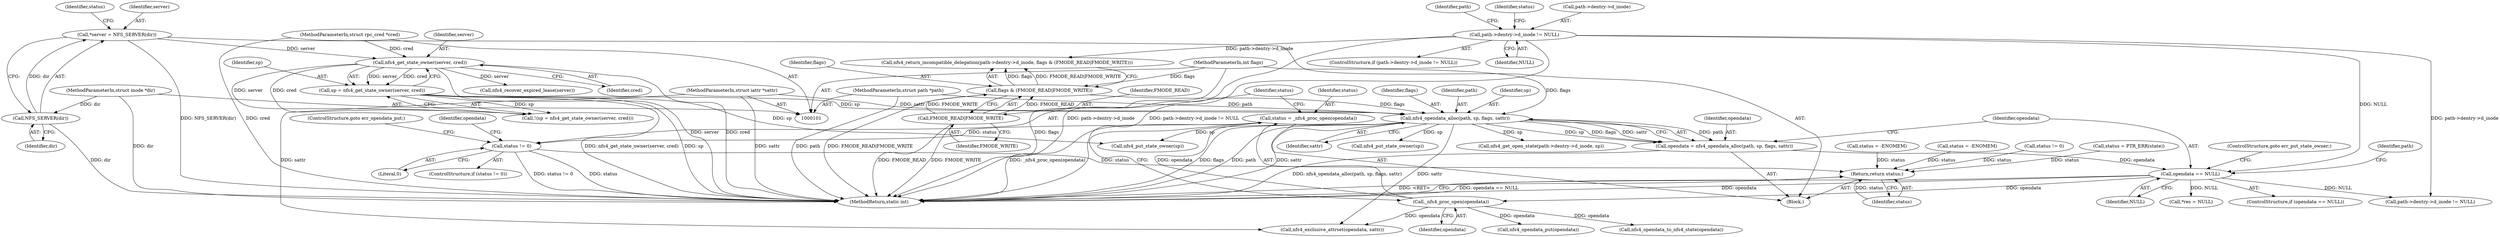 digraph "1_linux_dc0b027dfadfcb8a5504f7d8052754bf8d501ab9_1@API" {
"1000199" [label="(Call,status = _nfs4_proc_open(opendata))"];
"1000201" [label="(Call,_nfs4_proc_open(opendata))"];
"1000176" [label="(Call,opendata == NULL)"];
"1000168" [label="(Call,opendata = nfs4_opendata_alloc(path, sp, flags, sattr))"];
"1000170" [label="(Call,nfs4_opendata_alloc(path, sp, flags, sattr))"];
"1000103" [label="(MethodParameterIn,struct path *path)"];
"1000127" [label="(Call,sp = nfs4_get_state_owner(server, cred))"];
"1000129" [label="(Call,nfs4_get_state_owner(server, cred))"];
"1000115" [label="(Call,*server = NFS_SERVER(dir))"];
"1000117" [label="(Call,NFS_SERVER(dir))"];
"1000102" [label="(MethodParameterIn,struct inode *dir)"];
"1000106" [label="(MethodParameterIn,struct rpc_cred *cred)"];
"1000159" [label="(Call,flags & (FMODE_READ|FMODE_WRITE))"];
"1000104" [label="(MethodParameterIn,int flags)"];
"1000161" [label="(Call,FMODE_READ|FMODE_WRITE)"];
"1000105" [label="(MethodParameterIn,struct iattr *sattr)"];
"1000146" [label="(Call,path->dentry->d_inode != NULL)"];
"1000204" [label="(Call,status != 0)"];
"1000252" [label="(Return,return status;)"];
"1000160" [label="(Identifier,flags)"];
"1000104" [label="(MethodParameterIn,int flags)"];
"1000138" [label="(Call,nfs4_recover_expired_lease(server))"];
"1000103" [label="(MethodParameterIn,struct path *path)"];
"1000129" [label="(Call,nfs4_get_state_owner(server, cred))"];
"1000128" [label="(Identifier,sp)"];
"1000116" [label="(Identifier,server)"];
"1000146" [label="(Call,path->dentry->d_inode != NULL)"];
"1000245" [label="(Call,nfs4_put_state_owner(sp))"];
"1000163" [label="(Identifier,FMODE_WRITE)"];
"1000156" [label="(Identifier,path)"];
"1000161" [label="(Call,FMODE_READ|FMODE_WRITE)"];
"1000115" [label="(Call,*server = NFS_SERVER(dir))"];
"1000175" [label="(ControlStructure,if (opendata == NULL))"];
"1000201" [label="(Call,_nfs4_proc_open(opendata))"];
"1000127" [label="(Call,sp = nfs4_get_state_owner(server, cred))"];
"1000162" [label="(Identifier,FMODE_READ)"];
"1000122" [label="(Identifier,status)"];
"1000176" [label="(Call,opendata == NULL)"];
"1000108" [label="(Block,)"];
"1000199" [label="(Call,status = _nfs4_proc_open(opendata))"];
"1000177" [label="(Identifier,opendata)"];
"1000204" [label="(Call,status != 0)"];
"1000179" [label="(ControlStructure,goto err_put_state_owner;)"];
"1000169" [label="(Identifier,opendata)"];
"1000130" [label="(Identifier,server)"];
"1000203" [label="(ControlStructure,if (status != 0))"];
"1000216" [label="(Call,nfs4_exclusive_attrset(opendata, sattr))"];
"1000192" [label="(Call,nfs4_get_open_state(path->dentry->d_inode, sp))"];
"1000170" [label="(Call,nfs4_opendata_alloc(path, sp, flags, sattr))"];
"1000165" [label="(Identifier,status)"];
"1000168" [label="(Call,opendata = nfs4_opendata_alloc(path, sp, flags, sattr))"];
"1000242" [label="(Call,nfs4_opendata_put(opendata))"];
"1000181" [label="(Call,path->dentry->d_inode != NULL)"];
"1000200" [label="(Identifier,status)"];
"1000254" [label="(MethodReturn,static int)"];
"1000205" [label="(Identifier,status)"];
"1000159" [label="(Call,flags & (FMODE_READ|FMODE_WRITE))"];
"1000131" [label="(Identifier,cred)"];
"1000206" [label="(Literal,0)"];
"1000174" [label="(Identifier,sattr)"];
"1000121" [label="(Call,status = -ENOMEM)"];
"1000117" [label="(Call,NFS_SERVER(dir))"];
"1000102" [label="(MethodParameterIn,struct inode *dir)"];
"1000164" [label="(Call,status = -ENOMEM)"];
"1000184" [label="(Identifier,path)"];
"1000178" [label="(Identifier,NULL)"];
"1000172" [label="(Identifier,sp)"];
"1000141" [label="(Call,status != 0)"];
"1000173" [label="(Identifier,flags)"];
"1000233" [label="(Call,nfs4_put_state_owner(sp))"];
"1000153" [label="(Call,nfs4_return_incompatible_delegation(path->dentry->d_inode, flags & (FMODE_READ|FMODE_WRITE)))"];
"1000147" [label="(Call,path->dentry->d_inode)"];
"1000126" [label="(Call,!(sp = nfs4_get_state_owner(server, cred)))"];
"1000145" [label="(ControlStructure,if (path->dentry->d_inode != NULL))"];
"1000223" [label="(Call,status = PTR_ERR(state))"];
"1000105" [label="(MethodParameterIn,struct iattr *sattr)"];
"1000212" [label="(Identifier,opendata)"];
"1000152" [label="(Identifier,NULL)"];
"1000221" [label="(Call,nfs4_opendata_to_nfs4_state(opendata))"];
"1000252" [label="(Return,return status;)"];
"1000253" [label="(Identifier,status)"];
"1000207" [label="(ControlStructure,goto err_opendata_put;)"];
"1000106" [label="(MethodParameterIn,struct rpc_cred *cred)"];
"1000118" [label="(Identifier,dir)"];
"1000171" [label="(Identifier,path)"];
"1000202" [label="(Identifier,opendata)"];
"1000248" [label="(Call,*res = NULL)"];
"1000199" -> "1000108"  [label="AST: "];
"1000199" -> "1000201"  [label="CFG: "];
"1000200" -> "1000199"  [label="AST: "];
"1000201" -> "1000199"  [label="AST: "];
"1000205" -> "1000199"  [label="CFG: "];
"1000199" -> "1000254"  [label="DDG: _nfs4_proc_open(opendata)"];
"1000201" -> "1000199"  [label="DDG: opendata"];
"1000199" -> "1000204"  [label="DDG: status"];
"1000201" -> "1000202"  [label="CFG: "];
"1000202" -> "1000201"  [label="AST: "];
"1000176" -> "1000201"  [label="DDG: opendata"];
"1000201" -> "1000216"  [label="DDG: opendata"];
"1000201" -> "1000221"  [label="DDG: opendata"];
"1000201" -> "1000242"  [label="DDG: opendata"];
"1000176" -> "1000175"  [label="AST: "];
"1000176" -> "1000178"  [label="CFG: "];
"1000177" -> "1000176"  [label="AST: "];
"1000178" -> "1000176"  [label="AST: "];
"1000179" -> "1000176"  [label="CFG: "];
"1000184" -> "1000176"  [label="CFG: "];
"1000176" -> "1000254"  [label="DDG: opendata == NULL"];
"1000176" -> "1000254"  [label="DDG: opendata"];
"1000168" -> "1000176"  [label="DDG: opendata"];
"1000146" -> "1000176"  [label="DDG: NULL"];
"1000176" -> "1000181"  [label="DDG: NULL"];
"1000176" -> "1000248"  [label="DDG: NULL"];
"1000168" -> "1000108"  [label="AST: "];
"1000168" -> "1000170"  [label="CFG: "];
"1000169" -> "1000168"  [label="AST: "];
"1000170" -> "1000168"  [label="AST: "];
"1000177" -> "1000168"  [label="CFG: "];
"1000168" -> "1000254"  [label="DDG: nfs4_opendata_alloc(path, sp, flags, sattr)"];
"1000170" -> "1000168"  [label="DDG: path"];
"1000170" -> "1000168"  [label="DDG: sp"];
"1000170" -> "1000168"  [label="DDG: flags"];
"1000170" -> "1000168"  [label="DDG: sattr"];
"1000170" -> "1000174"  [label="CFG: "];
"1000171" -> "1000170"  [label="AST: "];
"1000172" -> "1000170"  [label="AST: "];
"1000173" -> "1000170"  [label="AST: "];
"1000174" -> "1000170"  [label="AST: "];
"1000170" -> "1000254"  [label="DDG: flags"];
"1000170" -> "1000254"  [label="DDG: path"];
"1000170" -> "1000254"  [label="DDG: sattr"];
"1000103" -> "1000170"  [label="DDG: path"];
"1000127" -> "1000170"  [label="DDG: sp"];
"1000159" -> "1000170"  [label="DDG: flags"];
"1000104" -> "1000170"  [label="DDG: flags"];
"1000105" -> "1000170"  [label="DDG: sattr"];
"1000170" -> "1000192"  [label="DDG: sp"];
"1000170" -> "1000216"  [label="DDG: sattr"];
"1000170" -> "1000233"  [label="DDG: sp"];
"1000170" -> "1000245"  [label="DDG: sp"];
"1000103" -> "1000101"  [label="AST: "];
"1000103" -> "1000254"  [label="DDG: path"];
"1000127" -> "1000126"  [label="AST: "];
"1000127" -> "1000129"  [label="CFG: "];
"1000128" -> "1000127"  [label="AST: "];
"1000129" -> "1000127"  [label="AST: "];
"1000126" -> "1000127"  [label="CFG: "];
"1000127" -> "1000254"  [label="DDG: nfs4_get_state_owner(server, cred)"];
"1000127" -> "1000254"  [label="DDG: sp"];
"1000127" -> "1000126"  [label="DDG: sp"];
"1000129" -> "1000127"  [label="DDG: server"];
"1000129" -> "1000127"  [label="DDG: cred"];
"1000127" -> "1000245"  [label="DDG: sp"];
"1000129" -> "1000131"  [label="CFG: "];
"1000130" -> "1000129"  [label="AST: "];
"1000131" -> "1000129"  [label="AST: "];
"1000129" -> "1000254"  [label="DDG: server"];
"1000129" -> "1000254"  [label="DDG: cred"];
"1000129" -> "1000126"  [label="DDG: server"];
"1000129" -> "1000126"  [label="DDG: cred"];
"1000115" -> "1000129"  [label="DDG: server"];
"1000106" -> "1000129"  [label="DDG: cred"];
"1000129" -> "1000138"  [label="DDG: server"];
"1000115" -> "1000108"  [label="AST: "];
"1000115" -> "1000117"  [label="CFG: "];
"1000116" -> "1000115"  [label="AST: "];
"1000117" -> "1000115"  [label="AST: "];
"1000122" -> "1000115"  [label="CFG: "];
"1000115" -> "1000254"  [label="DDG: NFS_SERVER(dir)"];
"1000117" -> "1000115"  [label="DDG: dir"];
"1000117" -> "1000118"  [label="CFG: "];
"1000118" -> "1000117"  [label="AST: "];
"1000117" -> "1000254"  [label="DDG: dir"];
"1000102" -> "1000117"  [label="DDG: dir"];
"1000102" -> "1000101"  [label="AST: "];
"1000102" -> "1000254"  [label="DDG: dir"];
"1000106" -> "1000101"  [label="AST: "];
"1000106" -> "1000254"  [label="DDG: cred"];
"1000159" -> "1000153"  [label="AST: "];
"1000159" -> "1000161"  [label="CFG: "];
"1000160" -> "1000159"  [label="AST: "];
"1000161" -> "1000159"  [label="AST: "];
"1000153" -> "1000159"  [label="CFG: "];
"1000159" -> "1000254"  [label="DDG: FMODE_READ|FMODE_WRITE"];
"1000159" -> "1000153"  [label="DDG: flags"];
"1000159" -> "1000153"  [label="DDG: FMODE_READ|FMODE_WRITE"];
"1000104" -> "1000159"  [label="DDG: flags"];
"1000161" -> "1000159"  [label="DDG: FMODE_READ"];
"1000161" -> "1000159"  [label="DDG: FMODE_WRITE"];
"1000104" -> "1000101"  [label="AST: "];
"1000104" -> "1000254"  [label="DDG: flags"];
"1000161" -> "1000163"  [label="CFG: "];
"1000162" -> "1000161"  [label="AST: "];
"1000163" -> "1000161"  [label="AST: "];
"1000161" -> "1000254"  [label="DDG: FMODE_WRITE"];
"1000161" -> "1000254"  [label="DDG: FMODE_READ"];
"1000105" -> "1000101"  [label="AST: "];
"1000105" -> "1000254"  [label="DDG: sattr"];
"1000105" -> "1000216"  [label="DDG: sattr"];
"1000146" -> "1000145"  [label="AST: "];
"1000146" -> "1000152"  [label="CFG: "];
"1000147" -> "1000146"  [label="AST: "];
"1000152" -> "1000146"  [label="AST: "];
"1000156" -> "1000146"  [label="CFG: "];
"1000165" -> "1000146"  [label="CFG: "];
"1000146" -> "1000254"  [label="DDG: path->dentry->d_inode != NULL"];
"1000146" -> "1000254"  [label="DDG: path->dentry->d_inode"];
"1000146" -> "1000153"  [label="DDG: path->dentry->d_inode"];
"1000146" -> "1000181"  [label="DDG: path->dentry->d_inode"];
"1000204" -> "1000203"  [label="AST: "];
"1000204" -> "1000206"  [label="CFG: "];
"1000205" -> "1000204"  [label="AST: "];
"1000206" -> "1000204"  [label="AST: "];
"1000207" -> "1000204"  [label="CFG: "];
"1000212" -> "1000204"  [label="CFG: "];
"1000204" -> "1000254"  [label="DDG: status"];
"1000204" -> "1000254"  [label="DDG: status != 0"];
"1000204" -> "1000252"  [label="DDG: status"];
"1000252" -> "1000108"  [label="AST: "];
"1000252" -> "1000253"  [label="CFG: "];
"1000253" -> "1000252"  [label="AST: "];
"1000254" -> "1000252"  [label="CFG: "];
"1000252" -> "1000254"  [label="DDG: <RET>"];
"1000253" -> "1000252"  [label="DDG: status"];
"1000141" -> "1000252"  [label="DDG: status"];
"1000121" -> "1000252"  [label="DDG: status"];
"1000223" -> "1000252"  [label="DDG: status"];
"1000164" -> "1000252"  [label="DDG: status"];
}
